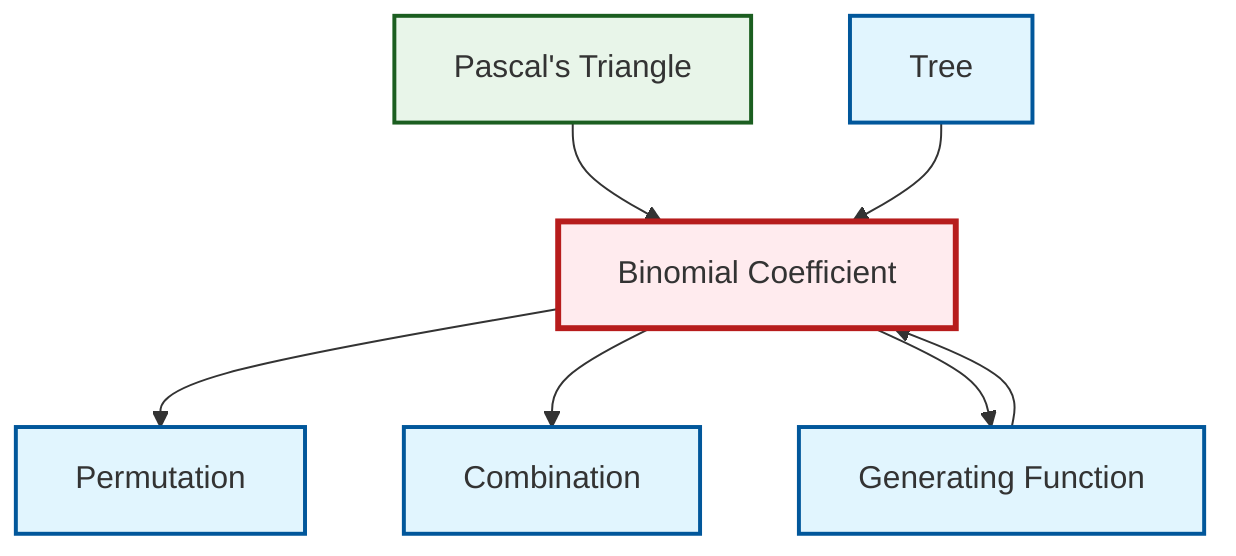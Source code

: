 graph TD
    classDef definition fill:#e1f5fe,stroke:#01579b,stroke-width:2px
    classDef theorem fill:#f3e5f5,stroke:#4a148c,stroke-width:2px
    classDef axiom fill:#fff3e0,stroke:#e65100,stroke-width:2px
    classDef example fill:#e8f5e9,stroke:#1b5e20,stroke-width:2px
    classDef current fill:#ffebee,stroke:#b71c1c,stroke-width:3px
    ex-pascals-triangle["Pascal's Triangle"]:::example
    def-generating-function["Generating Function"]:::definition
    def-tree["Tree"]:::definition
    def-combination["Combination"]:::definition
    def-binomial-coefficient["Binomial Coefficient"]:::definition
    def-permutation["Permutation"]:::definition
    def-binomial-coefficient --> def-permutation
    ex-pascals-triangle --> def-binomial-coefficient
    def-binomial-coefficient --> def-combination
    def-tree --> def-binomial-coefficient
    def-binomial-coefficient --> def-generating-function
    def-generating-function --> def-binomial-coefficient
    class def-binomial-coefficient current